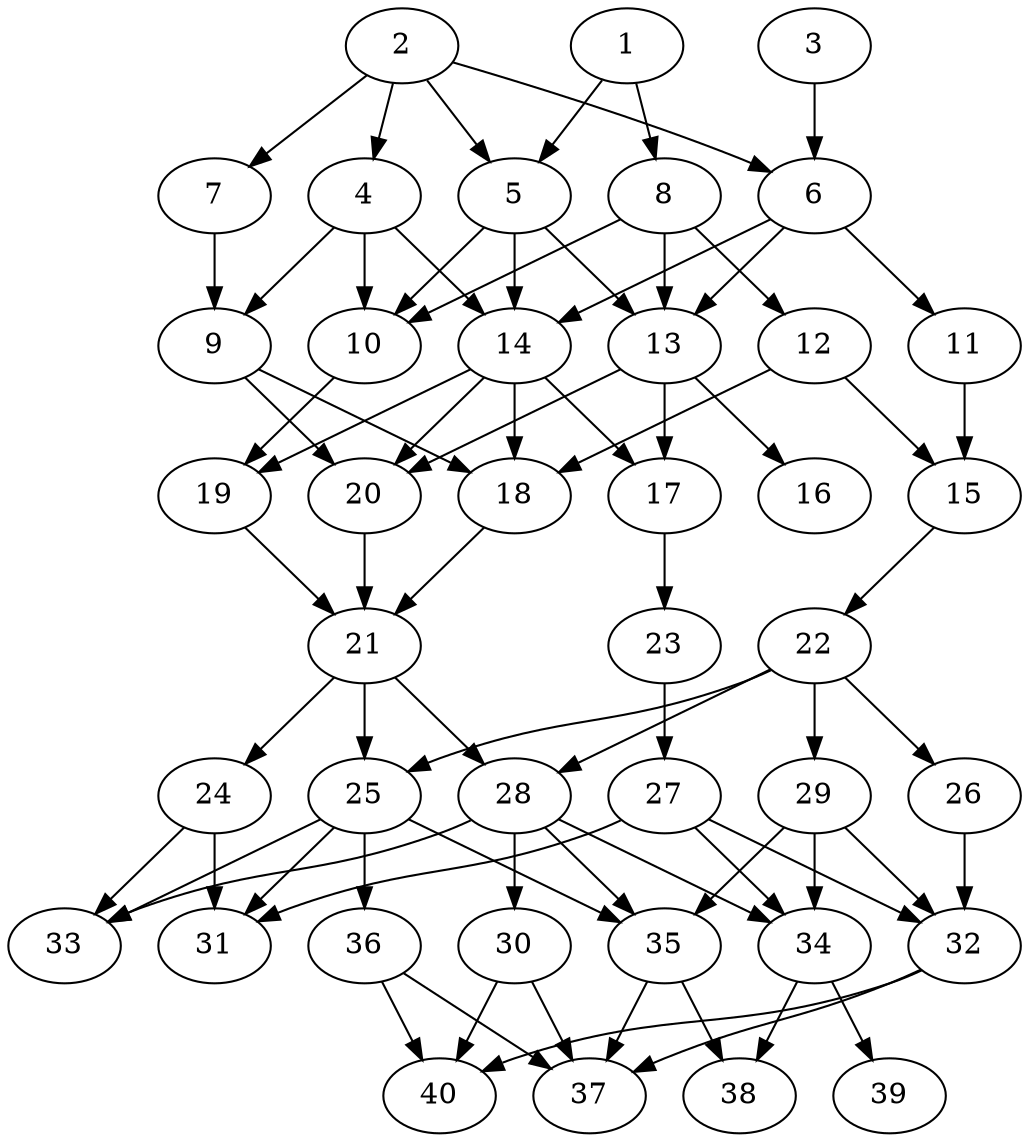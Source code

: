// DAG automatically generated by daggen at Tue Aug  6 16:28:35 2019
// ./daggen --dot -n 40 --ccr 0.4 --fat 0.5 --regular 0.5 --density 0.5 --mindata 5242880 --maxdata 52428800 
digraph G {
  1 [size="45411840", alpha="0.09", expect_size="18164736"] 
  1 -> 5 [size ="18164736"]
  1 -> 8 [size ="18164736"]
  2 [size="129745920", alpha="0.19", expect_size="51898368"] 
  2 -> 4 [size ="51898368"]
  2 -> 5 [size ="51898368"]
  2 -> 6 [size ="51898368"]
  2 -> 7 [size ="51898368"]
  3 [size="71293440", alpha="0.19", expect_size="28517376"] 
  3 -> 6 [size ="28517376"]
  4 [size="117857280", alpha="0.05", expect_size="47142912"] 
  4 -> 9 [size ="47142912"]
  4 -> 10 [size ="47142912"]
  4 -> 14 [size ="47142912"]
  5 [size="57328640", alpha="0.10", expect_size="22931456"] 
  5 -> 10 [size ="22931456"]
  5 -> 13 [size ="22931456"]
  5 -> 14 [size ="22931456"]
  6 [size="63257600", alpha="0.17", expect_size="25303040"] 
  6 -> 11 [size ="25303040"]
  6 -> 13 [size ="25303040"]
  6 -> 14 [size ="25303040"]
  7 [size="126346240", alpha="0.06", expect_size="50538496"] 
  7 -> 9 [size ="50538496"]
  8 [size="42319360", alpha="0.07", expect_size="16927744"] 
  8 -> 10 [size ="16927744"]
  8 -> 12 [size ="16927744"]
  8 -> 13 [size ="16927744"]
  9 [size="98805760", alpha="0.20", expect_size="39522304"] 
  9 -> 18 [size ="39522304"]
  9 -> 20 [size ="39522304"]
  10 [size="113254400", alpha="0.15", expect_size="45301760"] 
  10 -> 19 [size ="45301760"]
  11 [size="25738240", alpha="0.18", expect_size="10295296"] 
  11 -> 15 [size ="10295296"]
  12 [size="76180480", alpha="0.10", expect_size="30472192"] 
  12 -> 15 [size ="30472192"]
  12 -> 18 [size ="30472192"]
  13 [size="72896000", alpha="0.13", expect_size="29158400"] 
  13 -> 16 [size ="29158400"]
  13 -> 17 [size ="29158400"]
  13 -> 20 [size ="29158400"]
  14 [size="65013760", alpha="0.18", expect_size="26005504"] 
  14 -> 17 [size ="26005504"]
  14 -> 18 [size ="26005504"]
  14 -> 19 [size ="26005504"]
  14 -> 20 [size ="26005504"]
  15 [size="94914560", alpha="0.03", expect_size="37965824"] 
  15 -> 22 [size ="37965824"]
  16 [size="38248960", alpha="0.04", expect_size="15299584"] 
  17 [size="20840960", alpha="0.20", expect_size="8336384"] 
  17 -> 23 [size ="8336384"]
  18 [size="55633920", alpha="0.03", expect_size="22253568"] 
  18 -> 21 [size ="22253568"]
  19 [size="95206400", alpha="0.18", expect_size="38082560"] 
  19 -> 21 [size ="38082560"]
  20 [size="92326400", alpha="0.04", expect_size="36930560"] 
  20 -> 21 [size ="36930560"]
  21 [size="60039680", alpha="0.15", expect_size="24015872"] 
  21 -> 24 [size ="24015872"]
  21 -> 25 [size ="24015872"]
  21 -> 28 [size ="24015872"]
  22 [size="45488640", alpha="0.06", expect_size="18195456"] 
  22 -> 25 [size ="18195456"]
  22 -> 26 [size ="18195456"]
  22 -> 28 [size ="18195456"]
  22 -> 29 [size ="18195456"]
  23 [size="105925120", alpha="0.07", expect_size="42370048"] 
  23 -> 27 [size ="42370048"]
  24 [size="65226240", alpha="0.06", expect_size="26090496"] 
  24 -> 31 [size ="26090496"]
  24 -> 33 [size ="26090496"]
  25 [size="51921920", alpha="0.13", expect_size="20768768"] 
  25 -> 31 [size ="20768768"]
  25 -> 33 [size ="20768768"]
  25 -> 35 [size ="20768768"]
  25 -> 36 [size ="20768768"]
  26 [size="67253760", alpha="0.07", expect_size="26901504"] 
  26 -> 32 [size ="26901504"]
  27 [size="89397760", alpha="0.02", expect_size="35759104"] 
  27 -> 31 [size ="35759104"]
  27 -> 32 [size ="35759104"]
  27 -> 34 [size ="35759104"]
  28 [size="87178240", alpha="0.01", expect_size="34871296"] 
  28 -> 30 [size ="34871296"]
  28 -> 33 [size ="34871296"]
  28 -> 34 [size ="34871296"]
  28 -> 35 [size ="34871296"]
  29 [size="107543040", alpha="0.14", expect_size="43017216"] 
  29 -> 32 [size ="43017216"]
  29 -> 34 [size ="43017216"]
  29 -> 35 [size ="43017216"]
  30 [size="93194240", alpha="0.05", expect_size="37277696"] 
  30 -> 37 [size ="37277696"]
  30 -> 40 [size ="37277696"]
  31 [size="114183680", alpha="0.17", expect_size="45673472"] 
  32 [size="84851200", alpha="0.01", expect_size="33940480"] 
  32 -> 37 [size ="33940480"]
  32 -> 40 [size ="33940480"]
  33 [size="121840640", alpha="0.14", expect_size="48736256"] 
  34 [size="47400960", alpha="0.17", expect_size="18960384"] 
  34 -> 38 [size ="18960384"]
  34 -> 39 [size ="18960384"]
  35 [size="84257280", alpha="0.13", expect_size="33702912"] 
  35 -> 37 [size ="33702912"]
  35 -> 38 [size ="33702912"]
  36 [size="40698880", alpha="0.13", expect_size="16279552"] 
  36 -> 37 [size ="16279552"]
  36 -> 40 [size ="16279552"]
  37 [size="84846080", alpha="0.15", expect_size="33938432"] 
  38 [size="94005760", alpha="0.04", expect_size="37602304"] 
  39 [size="97392640", alpha="0.07", expect_size="38957056"] 
  40 [size="62743040", alpha="0.03", expect_size="25097216"] 
}
